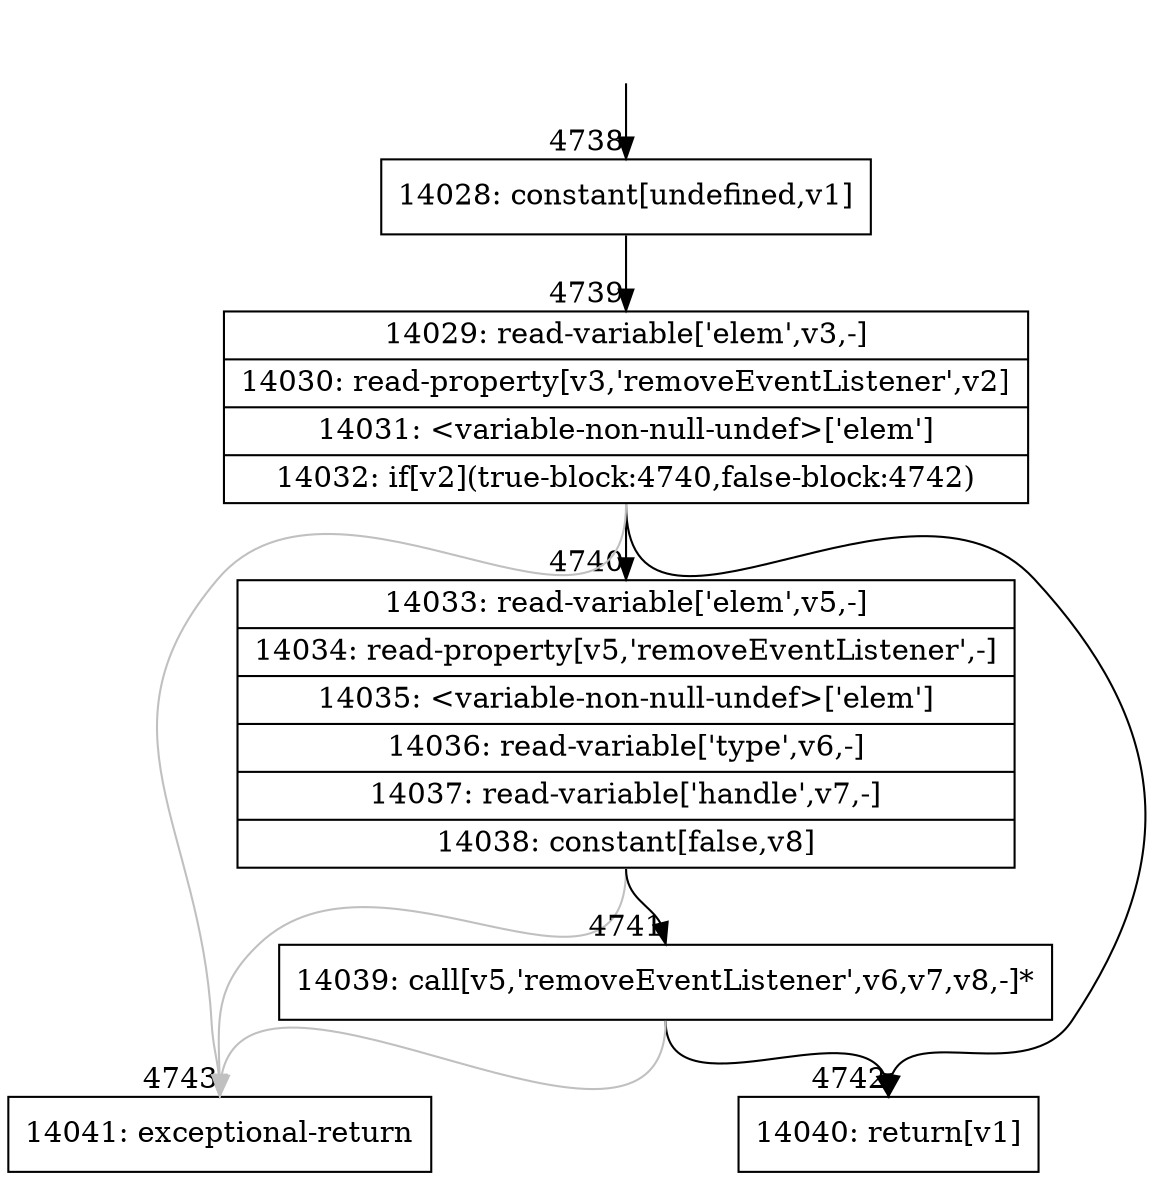 digraph {
rankdir="TD"
BB_entry293[shape=none,label=""];
BB_entry293 -> BB4738 [tailport=s, headport=n, headlabel="    4738"]
BB4738 [shape=record label="{14028: constant[undefined,v1]}" ] 
BB4738 -> BB4739 [tailport=s, headport=n, headlabel="      4739"]
BB4739 [shape=record label="{14029: read-variable['elem',v3,-]|14030: read-property[v3,'removeEventListener',v2]|14031: \<variable-non-null-undef\>['elem']|14032: if[v2](true-block:4740,false-block:4742)}" ] 
BB4739 -> BB4740 [tailport=s, headport=n, headlabel="      4740"]
BB4739 -> BB4742 [tailport=s, headport=n, headlabel="      4742"]
BB4739 -> BB4743 [tailport=s, headport=n, color=gray, headlabel="      4743"]
BB4740 [shape=record label="{14033: read-variable['elem',v5,-]|14034: read-property[v5,'removeEventListener',-]|14035: \<variable-non-null-undef\>['elem']|14036: read-variable['type',v6,-]|14037: read-variable['handle',v7,-]|14038: constant[false,v8]}" ] 
BB4740 -> BB4741 [tailport=s, headport=n, headlabel="      4741"]
BB4740 -> BB4743 [tailport=s, headport=n, color=gray]
BB4741 [shape=record label="{14039: call[v5,'removeEventListener',v6,v7,v8,-]*}" ] 
BB4741 -> BB4742 [tailport=s, headport=n]
BB4741 -> BB4743 [tailport=s, headport=n, color=gray]
BB4742 [shape=record label="{14040: return[v1]}" ] 
BB4743 [shape=record label="{14041: exceptional-return}" ] 
}
